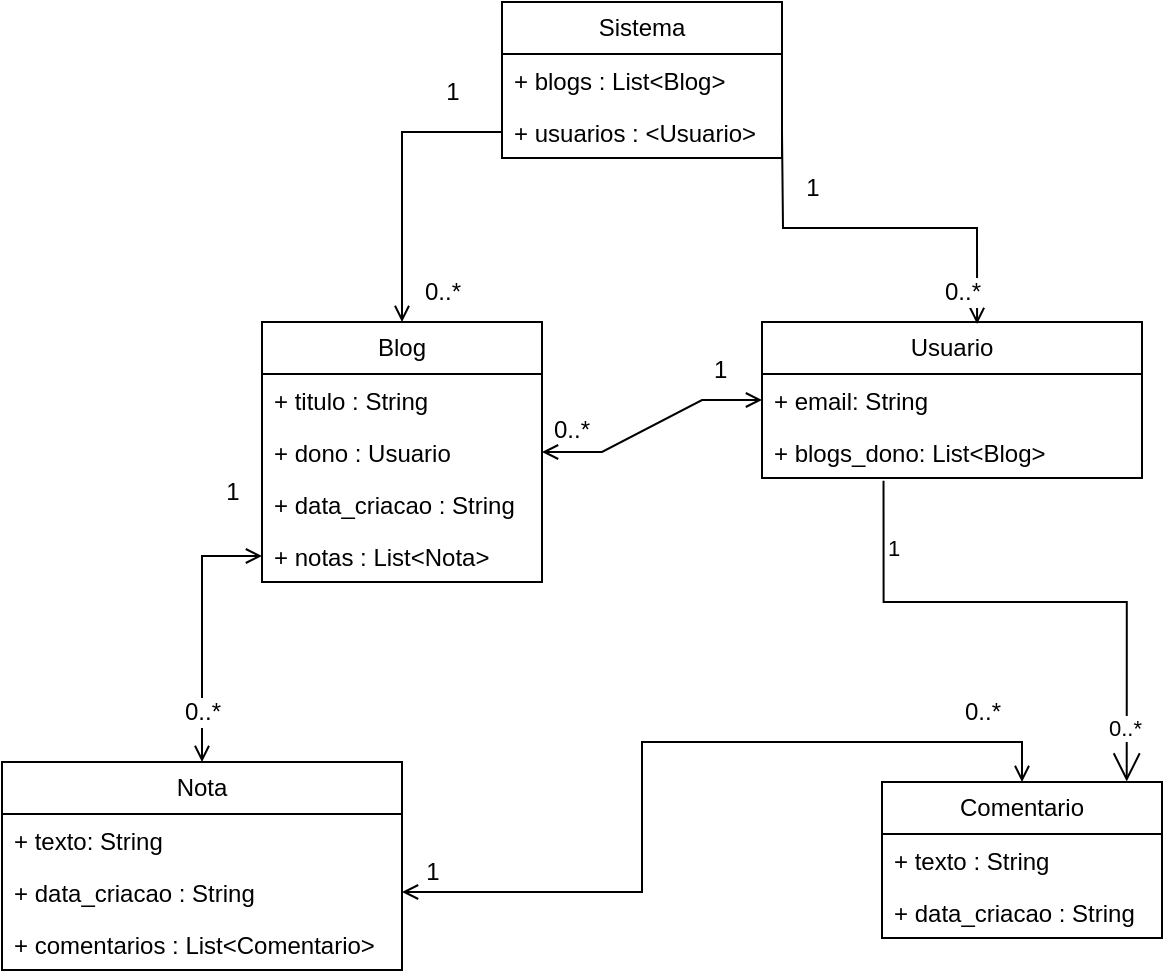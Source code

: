 <mxfile version="24.2.2" type="github">
  <diagram name="Página-1" id="iyrrCP6TEywEejSo60nh">
    <mxGraphModel dx="1235" dy="655" grid="1" gridSize="10" guides="1" tooltips="1" connect="1" arrows="1" fold="1" page="1" pageScale="1" pageWidth="827" pageHeight="1169" math="0" shadow="0">
      <root>
        <mxCell id="0" />
        <mxCell id="1" parent="0" />
        <mxCell id="DDcHHQ2G3Tn5dd6eih1u-1" value="Nota" style="swimlane;fontStyle=0;childLayout=stackLayout;horizontal=1;startSize=26;fillColor=none;horizontalStack=0;resizeParent=1;resizeParentMax=0;resizeLast=0;collapsible=1;marginBottom=0;whiteSpace=wrap;html=1;" parent="1" vertex="1">
          <mxGeometry x="270" y="440" width="200" height="104" as="geometry" />
        </mxCell>
        <mxCell id="DDcHHQ2G3Tn5dd6eih1u-2" value="+ texto: String" style="text;strokeColor=none;fillColor=none;align=left;verticalAlign=top;spacingLeft=4;spacingRight=4;overflow=hidden;rotatable=0;points=[[0,0.5],[1,0.5]];portConstraint=eastwest;whiteSpace=wrap;html=1;" parent="DDcHHQ2G3Tn5dd6eih1u-1" vertex="1">
          <mxGeometry y="26" width="200" height="26" as="geometry" />
        </mxCell>
        <mxCell id="DDcHHQ2G3Tn5dd6eih1u-3" value="+ data_criacao : String&amp;nbsp;" style="text;strokeColor=none;fillColor=none;align=left;verticalAlign=top;spacingLeft=4;spacingRight=4;overflow=hidden;rotatable=0;points=[[0,0.5],[1,0.5]];portConstraint=eastwest;whiteSpace=wrap;html=1;" parent="DDcHHQ2G3Tn5dd6eih1u-1" vertex="1">
          <mxGeometry y="52" width="200" height="26" as="geometry" />
        </mxCell>
        <mxCell id="DDcHHQ2G3Tn5dd6eih1u-4" value="+ comentarios : List&amp;lt;Comentario&amp;gt;" style="text;strokeColor=none;fillColor=none;align=left;verticalAlign=top;spacingLeft=4;spacingRight=4;overflow=hidden;rotatable=0;points=[[0,0.5],[1,0.5]];portConstraint=eastwest;whiteSpace=wrap;html=1;" parent="DDcHHQ2G3Tn5dd6eih1u-1" vertex="1">
          <mxGeometry y="78" width="200" height="26" as="geometry" />
        </mxCell>
        <mxCell id="DDcHHQ2G3Tn5dd6eih1u-5" value="Blog" style="swimlane;fontStyle=0;childLayout=stackLayout;horizontal=1;startSize=26;fillColor=none;horizontalStack=0;resizeParent=1;resizeParentMax=0;resizeLast=0;collapsible=1;marginBottom=0;whiteSpace=wrap;html=1;" parent="1" vertex="1">
          <mxGeometry x="400" y="220" width="140" height="130" as="geometry" />
        </mxCell>
        <mxCell id="3FJ5aiAK6L6Oz4PHEpLu-16" value="+ titulo : String" style="text;strokeColor=none;fillColor=none;align=left;verticalAlign=top;spacingLeft=4;spacingRight=4;overflow=hidden;rotatable=0;points=[[0,0.5],[1,0.5]];portConstraint=eastwest;whiteSpace=wrap;html=1;" vertex="1" parent="DDcHHQ2G3Tn5dd6eih1u-5">
          <mxGeometry y="26" width="140" height="26" as="geometry" />
        </mxCell>
        <mxCell id="DDcHHQ2G3Tn5dd6eih1u-6" value="+ dono : Usuario" style="text;strokeColor=none;fillColor=none;align=left;verticalAlign=top;spacingLeft=4;spacingRight=4;overflow=hidden;rotatable=0;points=[[0,0.5],[1,0.5]];portConstraint=eastwest;whiteSpace=wrap;html=1;" parent="DDcHHQ2G3Tn5dd6eih1u-5" vertex="1">
          <mxGeometry y="52" width="140" height="26" as="geometry" />
        </mxCell>
        <mxCell id="DDcHHQ2G3Tn5dd6eih1u-7" value="+ data_criacao : String" style="text;strokeColor=none;fillColor=none;align=left;verticalAlign=top;spacingLeft=4;spacingRight=4;overflow=hidden;rotatable=0;points=[[0,0.5],[1,0.5]];portConstraint=eastwest;whiteSpace=wrap;html=1;" parent="DDcHHQ2G3Tn5dd6eih1u-5" vertex="1">
          <mxGeometry y="78" width="140" height="26" as="geometry" />
        </mxCell>
        <mxCell id="DDcHHQ2G3Tn5dd6eih1u-8" value="+ notas : List&amp;lt;Nota&amp;gt;" style="text;strokeColor=none;fillColor=none;align=left;verticalAlign=top;spacingLeft=4;spacingRight=4;overflow=hidden;rotatable=0;points=[[0,0.5],[1,0.5]];portConstraint=eastwest;whiteSpace=wrap;html=1;" parent="DDcHHQ2G3Tn5dd6eih1u-5" vertex="1">
          <mxGeometry y="104" width="140" height="26" as="geometry" />
        </mxCell>
        <mxCell id="DDcHHQ2G3Tn5dd6eih1u-9" value="Comentario" style="swimlane;fontStyle=0;childLayout=stackLayout;horizontal=1;startSize=26;fillColor=none;horizontalStack=0;resizeParent=1;resizeParentMax=0;resizeLast=0;collapsible=1;marginBottom=0;whiteSpace=wrap;html=1;" parent="1" vertex="1">
          <mxGeometry x="710" y="450" width="140" height="78" as="geometry" />
        </mxCell>
        <mxCell id="DDcHHQ2G3Tn5dd6eih1u-10" value="+ texto : String" style="text;strokeColor=none;fillColor=none;align=left;verticalAlign=top;spacingLeft=4;spacingRight=4;overflow=hidden;rotatable=0;points=[[0,0.5],[1,0.5]];portConstraint=eastwest;whiteSpace=wrap;html=1;" parent="DDcHHQ2G3Tn5dd6eih1u-9" vertex="1">
          <mxGeometry y="26" width="140" height="26" as="geometry" />
        </mxCell>
        <mxCell id="DDcHHQ2G3Tn5dd6eih1u-11" value="+ data_criacao : String" style="text;strokeColor=none;fillColor=none;align=left;verticalAlign=top;spacingLeft=4;spacingRight=4;overflow=hidden;rotatable=0;points=[[0,0.5],[1,0.5]];portConstraint=eastwest;whiteSpace=wrap;html=1;" parent="DDcHHQ2G3Tn5dd6eih1u-9" vertex="1">
          <mxGeometry y="52" width="140" height="26" as="geometry" />
        </mxCell>
        <mxCell id="DDcHHQ2G3Tn5dd6eih1u-13" value="Usuario" style="swimlane;fontStyle=0;childLayout=stackLayout;horizontal=1;startSize=26;fillColor=none;horizontalStack=0;resizeParent=1;resizeParentMax=0;resizeLast=0;collapsible=1;marginBottom=0;whiteSpace=wrap;html=1;" parent="1" vertex="1">
          <mxGeometry x="650" y="220" width="190" height="78" as="geometry" />
        </mxCell>
        <mxCell id="DDcHHQ2G3Tn5dd6eih1u-14" value="+ email: String" style="text;strokeColor=none;fillColor=none;align=left;verticalAlign=top;spacingLeft=4;spacingRight=4;overflow=hidden;rotatable=0;points=[[0,0.5],[1,0.5]];portConstraint=eastwest;whiteSpace=wrap;html=1;" parent="DDcHHQ2G3Tn5dd6eih1u-13" vertex="1">
          <mxGeometry y="26" width="190" height="26" as="geometry" />
        </mxCell>
        <mxCell id="3FJ5aiAK6L6Oz4PHEpLu-17" value="+ blogs_dono: List&amp;lt;Blog&amp;gt;" style="text;strokeColor=none;fillColor=none;align=left;verticalAlign=top;spacingLeft=4;spacingRight=4;overflow=hidden;rotatable=0;points=[[0,0.5],[1,0.5]];portConstraint=eastwest;whiteSpace=wrap;html=1;" vertex="1" parent="DDcHHQ2G3Tn5dd6eih1u-13">
          <mxGeometry y="52" width="190" height="26" as="geometry" />
        </mxCell>
        <mxCell id="DDcHHQ2G3Tn5dd6eih1u-17" value="Sistema" style="swimlane;fontStyle=0;childLayout=stackLayout;horizontal=1;startSize=26;fillColor=none;horizontalStack=0;resizeParent=1;resizeParentMax=0;resizeLast=0;collapsible=1;marginBottom=0;whiteSpace=wrap;html=1;" parent="1" vertex="1">
          <mxGeometry x="520" y="60" width="140" height="78" as="geometry" />
        </mxCell>
        <mxCell id="DDcHHQ2G3Tn5dd6eih1u-18" value="+ blogs : List&amp;lt;Blog&amp;gt;" style="text;strokeColor=none;fillColor=none;align=left;verticalAlign=top;spacingLeft=4;spacingRight=4;overflow=hidden;rotatable=0;points=[[0,0.5],[1,0.5]];portConstraint=eastwest;whiteSpace=wrap;html=1;" parent="DDcHHQ2G3Tn5dd6eih1u-17" vertex="1">
          <mxGeometry y="26" width="140" height="26" as="geometry" />
        </mxCell>
        <mxCell id="DDcHHQ2G3Tn5dd6eih1u-20" value="+ usuarios : &amp;lt;Usuario&amp;gt;" style="text;strokeColor=none;fillColor=none;align=left;verticalAlign=top;spacingLeft=4;spacingRight=4;overflow=hidden;rotatable=0;points=[[0,0.5],[1,0.5]];portConstraint=eastwest;whiteSpace=wrap;html=1;" parent="DDcHHQ2G3Tn5dd6eih1u-17" vertex="1">
          <mxGeometry y="52" width="140" height="26" as="geometry" />
        </mxCell>
        <mxCell id="IgDyZCmoNBnZ80R4yrV0-2" style="edgeStyle=orthogonalEdgeStyle;rounded=0;orthogonalLoop=1;jettySize=auto;html=1;entryX=0.5;entryY=0;entryDx=0;entryDy=0;sourcePerimeterSpacing=0;endArrow=open;endFill=0;" parent="1" source="DDcHHQ2G3Tn5dd6eih1u-20" target="DDcHHQ2G3Tn5dd6eih1u-5" edge="1">
          <mxGeometry relative="1" as="geometry" />
        </mxCell>
        <mxCell id="IgDyZCmoNBnZ80R4yrV0-3" style="edgeStyle=orthogonalEdgeStyle;rounded=0;orthogonalLoop=1;jettySize=auto;html=1;entryX=0.566;entryY=0.013;entryDx=0;entryDy=0;entryPerimeter=0;curved=0;jumpStyle=sharp;endArrow=open;endFill=0;" parent="1" target="DDcHHQ2G3Tn5dd6eih1u-13" edge="1">
          <mxGeometry relative="1" as="geometry">
            <mxPoint x="660" y="125" as="sourcePoint" />
          </mxGeometry>
        </mxCell>
        <mxCell id="IgDyZCmoNBnZ80R4yrV0-4" style="edgeStyle=orthogonalEdgeStyle;rounded=0;orthogonalLoop=1;jettySize=auto;html=1;startArrow=open;startFill=0;endArrow=open;endFill=0;" parent="1" source="DDcHHQ2G3Tn5dd6eih1u-8" target="DDcHHQ2G3Tn5dd6eih1u-1" edge="1">
          <mxGeometry relative="1" as="geometry" />
        </mxCell>
        <mxCell id="IgDyZCmoNBnZ80R4yrV0-6" style="rounded=0;orthogonalLoop=1;jettySize=auto;html=1;entryX=1;entryY=0.5;entryDx=0;entryDy=0;edgeStyle=entityRelationEdgeStyle;startArrow=open;startFill=0;endArrow=open;endFill=0;" parent="1" source="DDcHHQ2G3Tn5dd6eih1u-14" target="DDcHHQ2G3Tn5dd6eih1u-6" edge="1">
          <mxGeometry relative="1" as="geometry">
            <Array as="points">
              <mxPoint x="650" y="259" />
            </Array>
          </mxGeometry>
        </mxCell>
        <mxCell id="IgDyZCmoNBnZ80R4yrV0-10" style="edgeStyle=orthogonalEdgeStyle;rounded=0;orthogonalLoop=1;jettySize=auto;html=1;endArrow=open;endFill=0;startArrow=open;startFill=0;entryX=0.5;entryY=0;entryDx=0;entryDy=0;" parent="1" source="DDcHHQ2G3Tn5dd6eih1u-3" target="DDcHHQ2G3Tn5dd6eih1u-9" edge="1">
          <mxGeometry relative="1" as="geometry">
            <mxPoint x="700" y="400" as="targetPoint" />
          </mxGeometry>
        </mxCell>
        <mxCell id="IgDyZCmoNBnZ80R4yrV0-15" value="0..*" style="text;strokeColor=none;fillColor=none;spacingLeft=4;spacingRight=4;overflow=hidden;rotatable=0;points=[[0,0.5],[1,0.5]];portConstraint=eastwest;fontSize=12;whiteSpace=wrap;html=1;" parent="1" vertex="1">
          <mxGeometry x="540" y="260" width="40" height="30" as="geometry" />
        </mxCell>
        <mxCell id="IgDyZCmoNBnZ80R4yrV0-16" value="1" style="text;strokeColor=none;fillColor=none;spacingLeft=4;spacingRight=4;overflow=hidden;rotatable=0;points=[[0,0.5],[1,0.5]];portConstraint=eastwest;fontSize=12;whiteSpace=wrap;html=1;" parent="1" vertex="1">
          <mxGeometry x="620" y="230" width="40" height="30" as="geometry" />
        </mxCell>
        <mxCell id="3FJ5aiAK6L6Oz4PHEpLu-2" value="" style="endArrow=open;html=1;endSize=12;startArrow=none;startSize=14;startFill=0;edgeStyle=orthogonalEdgeStyle;rounded=0;exitX=0.434;exitY=1.054;exitDx=0;exitDy=0;exitPerimeter=0;entryX=0.874;entryY=-0.003;entryDx=0;entryDy=0;entryPerimeter=0;" edge="1" parent="1" target="DDcHHQ2G3Tn5dd6eih1u-9">
          <mxGeometry relative="1" as="geometry">
            <mxPoint x="710.76" y="299.404" as="sourcePoint" />
            <mxPoint x="832" y="400" as="targetPoint" />
            <Array as="points">
              <mxPoint x="711" y="360" />
              <mxPoint x="832" y="360" />
            </Array>
          </mxGeometry>
        </mxCell>
        <mxCell id="3FJ5aiAK6L6Oz4PHEpLu-3" value="1" style="edgeLabel;resizable=0;html=1;align=left;verticalAlign=top;" connectable="0" vertex="1" parent="3FJ5aiAK6L6Oz4PHEpLu-2">
          <mxGeometry x="-1" relative="1" as="geometry">
            <mxPoint y="21" as="offset" />
          </mxGeometry>
        </mxCell>
        <mxCell id="3FJ5aiAK6L6Oz4PHEpLu-4" value="0..*" style="edgeLabel;resizable=0;html=1;align=right;verticalAlign=top;" connectable="0" vertex="1" parent="3FJ5aiAK6L6Oz4PHEpLu-2">
          <mxGeometry x="1" relative="1" as="geometry">
            <mxPoint x="8" y="-40" as="offset" />
          </mxGeometry>
        </mxCell>
        <mxCell id="3FJ5aiAK6L6Oz4PHEpLu-5" value="1" style="text;html=1;align=center;verticalAlign=middle;resizable=0;points=[];autosize=1;strokeColor=none;fillColor=none;" vertex="1" parent="1">
          <mxGeometry x="370" y="290" width="30" height="30" as="geometry" />
        </mxCell>
        <mxCell id="3FJ5aiAK6L6Oz4PHEpLu-6" value="0..*" style="text;html=1;align=center;verticalAlign=middle;resizable=0;points=[];autosize=1;strokeColor=none;fillColor=none;labelBackgroundColor=default;" vertex="1" parent="1">
          <mxGeometry x="350" y="400" width="40" height="30" as="geometry" />
        </mxCell>
        <mxCell id="3FJ5aiAK6L6Oz4PHEpLu-7" value="1" style="text;html=1;align=center;verticalAlign=middle;resizable=0;points=[];autosize=1;strokeColor=none;fillColor=none;" vertex="1" parent="1">
          <mxGeometry x="470" y="480" width="30" height="30" as="geometry" />
        </mxCell>
        <mxCell id="3FJ5aiAK6L6Oz4PHEpLu-8" value="0..*" style="text;html=1;align=center;verticalAlign=middle;resizable=0;points=[];autosize=1;strokeColor=none;fillColor=none;labelBackgroundColor=default;" vertex="1" parent="1">
          <mxGeometry x="740" y="400" width="40" height="30" as="geometry" />
        </mxCell>
        <mxCell id="3FJ5aiAK6L6Oz4PHEpLu-9" value="0..*" style="text;html=1;align=center;verticalAlign=middle;resizable=0;points=[];autosize=1;strokeColor=none;fillColor=none;labelBackgroundColor=default;" vertex="1" parent="1">
          <mxGeometry x="470" y="190" width="40" height="30" as="geometry" />
        </mxCell>
        <mxCell id="3FJ5aiAK6L6Oz4PHEpLu-10" value="0..*" style="text;html=1;align=center;verticalAlign=middle;resizable=0;points=[];autosize=1;strokeColor=none;fillColor=none;labelBackgroundColor=default;" vertex="1" parent="1">
          <mxGeometry x="730" y="190" width="40" height="30" as="geometry" />
        </mxCell>
        <mxCell id="3FJ5aiAK6L6Oz4PHEpLu-11" value="1" style="text;html=1;align=center;verticalAlign=middle;resizable=0;points=[];autosize=1;strokeColor=none;fillColor=none;" vertex="1" parent="1">
          <mxGeometry x="480" y="90" width="30" height="30" as="geometry" />
        </mxCell>
        <mxCell id="3FJ5aiAK6L6Oz4PHEpLu-13" value="1" style="text;html=1;align=center;verticalAlign=middle;resizable=0;points=[];autosize=1;strokeColor=none;fillColor=none;" vertex="1" parent="1">
          <mxGeometry x="660" y="138" width="30" height="30" as="geometry" />
        </mxCell>
      </root>
    </mxGraphModel>
  </diagram>
</mxfile>
